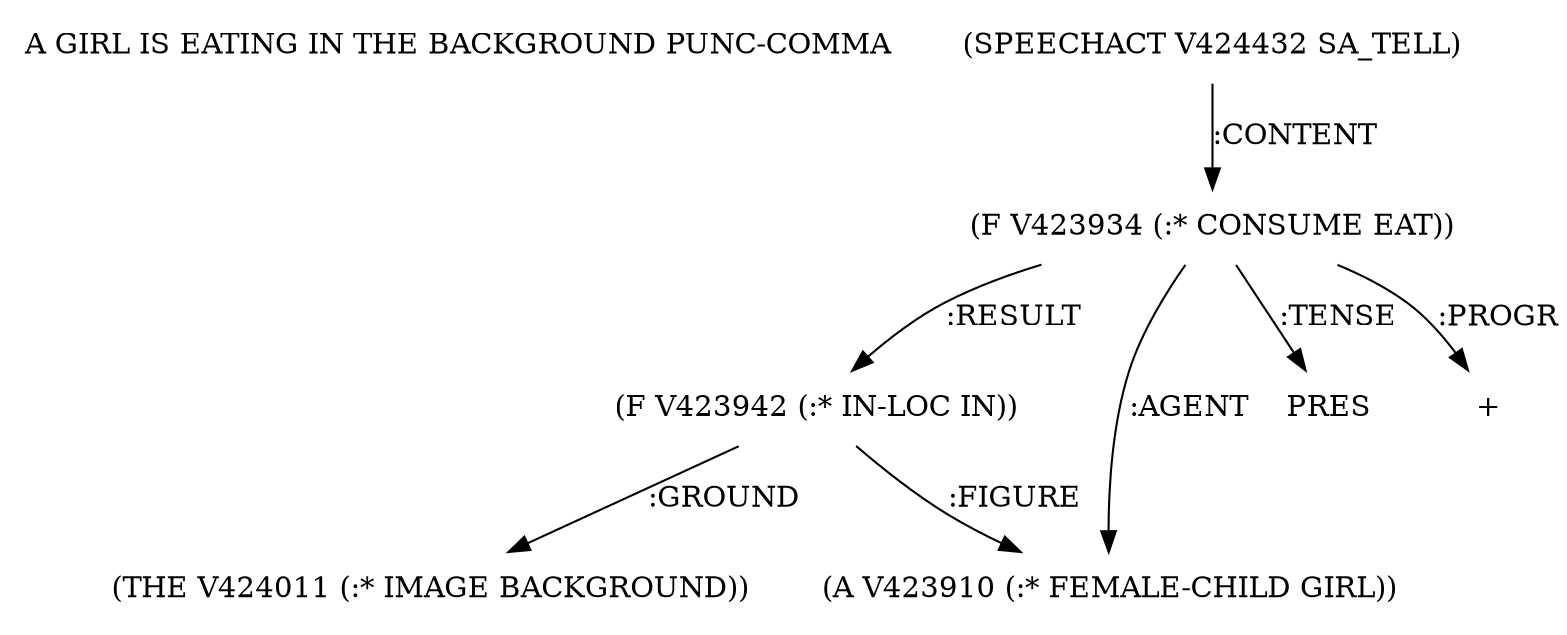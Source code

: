 digraph Terms {
  node [shape=none]
  "A GIRL IS EATING IN THE BACKGROUND PUNC-COMMA"
  "V424432" [label="(SPEECHACT V424432 SA_TELL)"]
  "V424432" -> "V423934" [label=":CONTENT"]
  "V423934" [label="(F V423934 (:* CONSUME EAT))"]
  "V423934" -> "V423942" [label=":RESULT"]
  "V423934" -> "V423910" [label=":AGENT"]
  "V423934" -> "NT425041" [label=":TENSE"]
  "NT425041" [label="PRES"]
  "V423934" -> "NT425042" [label=":PROGR"]
  "NT425042" [label="+"]
  "V423910" [label="(A V423910 (:* FEMALE-CHILD GIRL))"]
  "V423942" [label="(F V423942 (:* IN-LOC IN))"]
  "V423942" -> "V424011" [label=":GROUND"]
  "V423942" -> "V423910" [label=":FIGURE"]
  "V424011" [label="(THE V424011 (:* IMAGE BACKGROUND))"]
}

